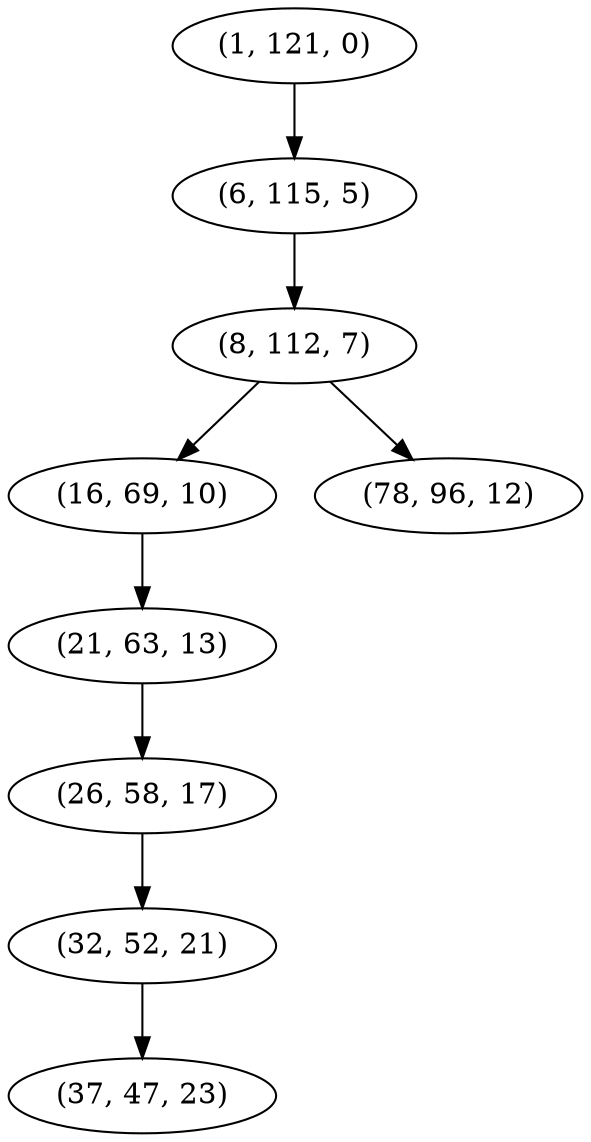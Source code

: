 digraph tree {
    "(1, 121, 0)";
    "(6, 115, 5)";
    "(8, 112, 7)";
    "(16, 69, 10)";
    "(21, 63, 13)";
    "(26, 58, 17)";
    "(32, 52, 21)";
    "(37, 47, 23)";
    "(78, 96, 12)";
    "(1, 121, 0)" -> "(6, 115, 5)";
    "(6, 115, 5)" -> "(8, 112, 7)";
    "(8, 112, 7)" -> "(16, 69, 10)";
    "(8, 112, 7)" -> "(78, 96, 12)";
    "(16, 69, 10)" -> "(21, 63, 13)";
    "(21, 63, 13)" -> "(26, 58, 17)";
    "(26, 58, 17)" -> "(32, 52, 21)";
    "(32, 52, 21)" -> "(37, 47, 23)";
}

